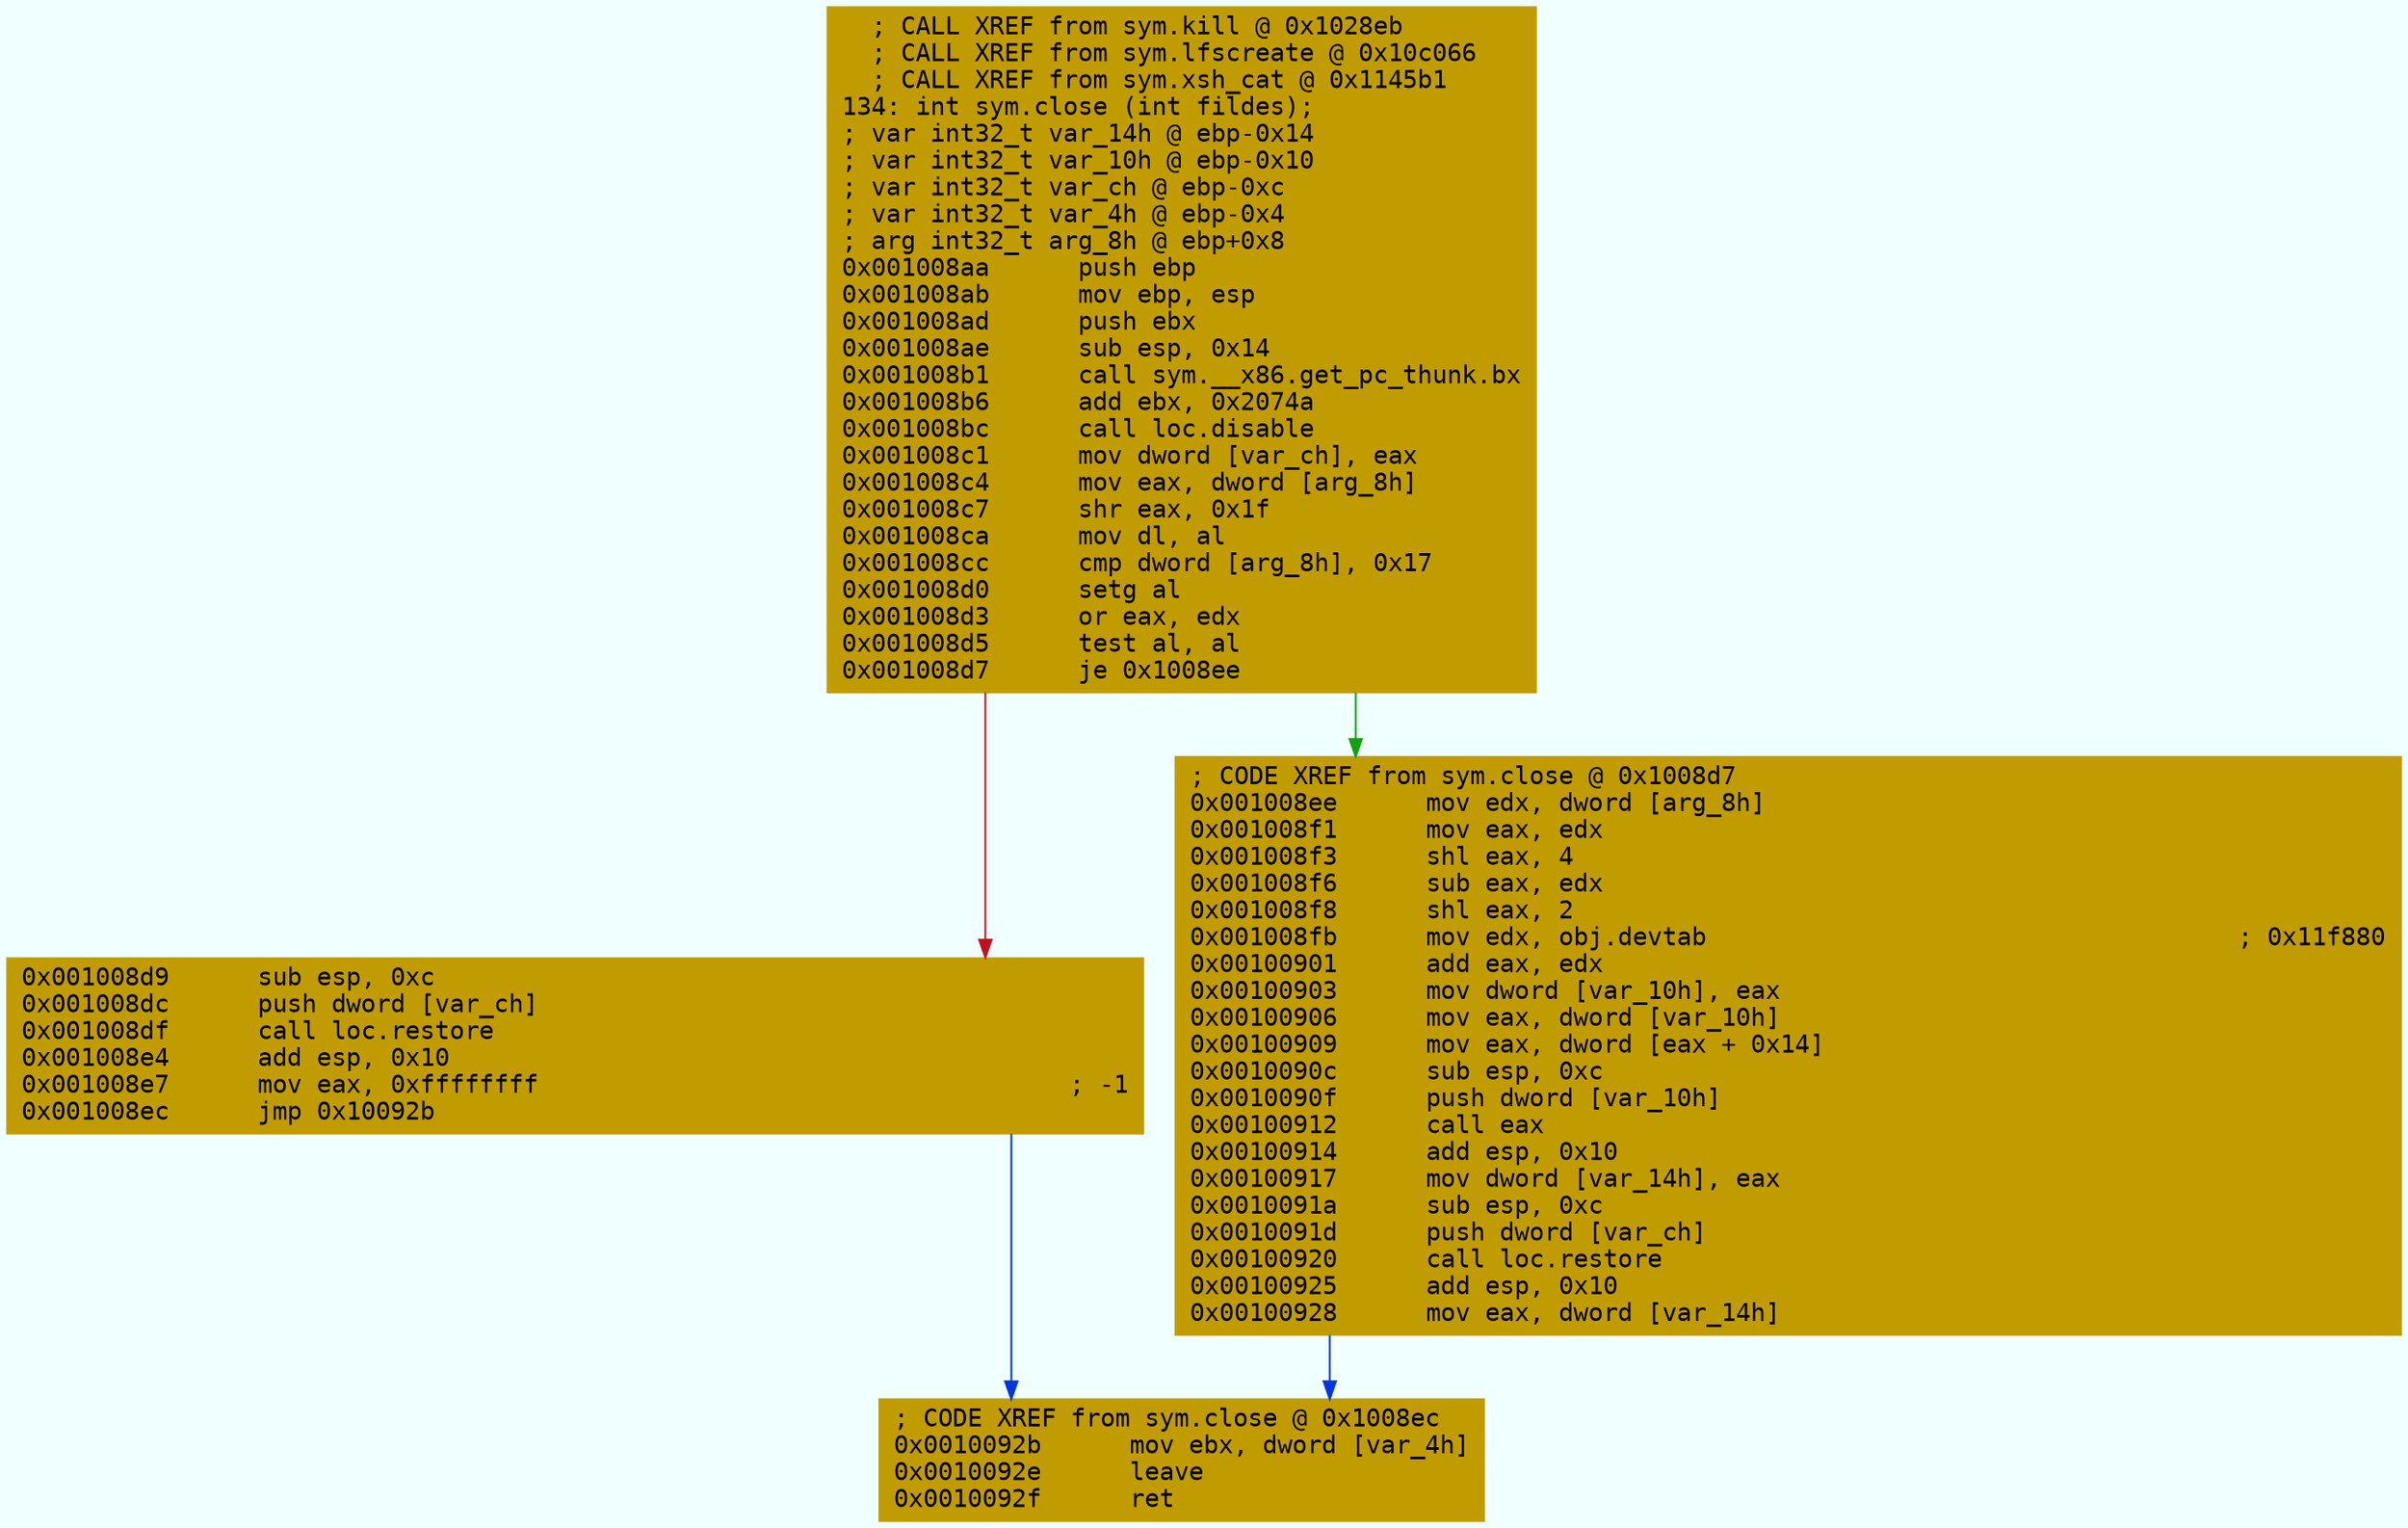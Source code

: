 digraph code {
	graph [bgcolor=azure fontsize=8 fontname="Courier" splines="ortho"];
	node [fillcolor=gray style=filled shape=box];
	edge [arrowhead="normal"];
	"0x001008aa" [URL="sym.close/0x001008aa", fillcolor="#c19c00",color="#c19c00", fontname="Courier",label="  ; CALL XREF from sym.kill @ 0x1028eb\l  ; CALL XREF from sym.lfscreate @ 0x10c066\l  ; CALL XREF from sym.xsh_cat @ 0x1145b1\l134: int sym.close (int fildes);\l; var int32_t var_14h @ ebp-0x14\l; var int32_t var_10h @ ebp-0x10\l; var int32_t var_ch @ ebp-0xc\l; var int32_t var_4h @ ebp-0x4\l; arg int32_t arg_8h @ ebp+0x8\l0x001008aa      push ebp\l0x001008ab      mov ebp, esp\l0x001008ad      push ebx\l0x001008ae      sub esp, 0x14\l0x001008b1      call sym.__x86.get_pc_thunk.bx\l0x001008b6      add ebx, 0x2074a\l0x001008bc      call loc.disable\l0x001008c1      mov dword [var_ch], eax\l0x001008c4      mov eax, dword [arg_8h]\l0x001008c7      shr eax, 0x1f\l0x001008ca      mov dl, al\l0x001008cc      cmp dword [arg_8h], 0x17\l0x001008d0      setg al\l0x001008d3      or eax, edx\l0x001008d5      test al, al\l0x001008d7      je 0x1008ee\l"]
	"0x001008d9" [URL="sym.close/0x001008d9", fillcolor="#c19c00",color="#c19c00", fontname="Courier",label="0x001008d9      sub esp, 0xc\l0x001008dc      push dword [var_ch]\l0x001008df      call loc.restore\l0x001008e4      add esp, 0x10\l0x001008e7      mov eax, 0xffffffff                                    ; -1\l0x001008ec      jmp 0x10092b\l"]
	"0x001008ee" [URL="sym.close/0x001008ee", fillcolor="#c19c00",color="#c19c00", fontname="Courier",label="; CODE XREF from sym.close @ 0x1008d7\l0x001008ee      mov edx, dword [arg_8h]\l0x001008f1      mov eax, edx\l0x001008f3      shl eax, 4\l0x001008f6      sub eax, edx\l0x001008f8      shl eax, 2\l0x001008fb      mov edx, obj.devtab                                    ; 0x11f880\l0x00100901      add eax, edx\l0x00100903      mov dword [var_10h], eax\l0x00100906      mov eax, dword [var_10h]\l0x00100909      mov eax, dword [eax + 0x14]\l0x0010090c      sub esp, 0xc\l0x0010090f      push dword [var_10h]\l0x00100912      call eax\l0x00100914      add esp, 0x10\l0x00100917      mov dword [var_14h], eax\l0x0010091a      sub esp, 0xc\l0x0010091d      push dword [var_ch]\l0x00100920      call loc.restore\l0x00100925      add esp, 0x10\l0x00100928      mov eax, dword [var_14h]\l"]
	"0x0010092b" [URL="sym.close/0x0010092b", fillcolor="#c19c00",color="#c19c00", fontname="Courier",label="; CODE XREF from sym.close @ 0x1008ec\l0x0010092b      mov ebx, dword [var_4h]\l0x0010092e      leave\l0x0010092f      ret\l"]
        "0x001008aa" -> "0x001008ee" [color="#13a10e"];
        "0x001008aa" -> "0x001008d9" [color="#c50f1f"];
        "0x001008d9" -> "0x0010092b" [color="#0037da"];
        "0x001008ee" -> "0x0010092b" [color="#0037da"];
}
